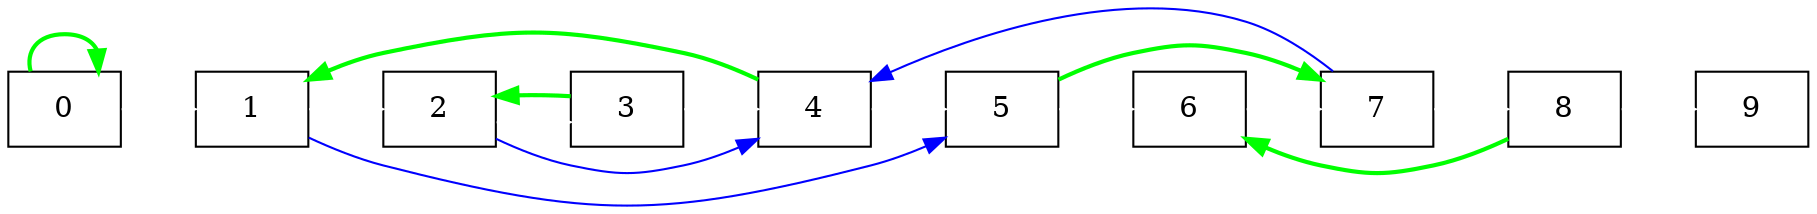 digraph G{
   rankdir=LR;
   NODE0[shape="box",label="0"];
   NODE1[shape="box",label="1"];
   NODE2[shape="box",label="2"];
   NODE3[shape="box",label="3"];
   NODE4[shape="box",label="4"];
   NODE5[shape="box",label="5"];
   NODE6[shape="box",label="6"];
   NODE7[shape="box",label="7"];
   NODE8[shape="box",label="8"];
   NODE9[shape="box",label="9"];
   NODE0 -> NODE1 [weight=100,color="white"];
   NODE1 -> NODE2 [weight=100,color="white"];
   NODE2 -> NODE3 [weight=100,color="white"];
   NODE3 -> NODE4 [weight=100,color="white"];
   NODE4 -> NODE5 [weight=100,color="white"];
   NODE5 -> NODE6 [weight=100,color="white"];
   NODE6 -> NODE7 [weight=100,color="white"];
   NODE7 -> NODE8 [weight=100,color="white"];
   NODE8 -> NODE9 [weight=100,color="white"];
   NODE0 -> NODE0 [color="green",penwidth=2];
   NODE1 -> NODE5 [color="blue",penwidth=1];
   NODE2 -> NODE4 [color="blue",penwidth=1];
   NODE3 -> NODE2 [color="green",penwidth=2];
   NODE4 -> NODE1 [color="green",penwidth=2];
   NODE5 -> NODE7 [color="green",penwidth=2];
   NODE7 -> NODE4 [color="blue",penwidth=1];
   NODE8 -> NODE6 [color="green",penwidth=2];
}